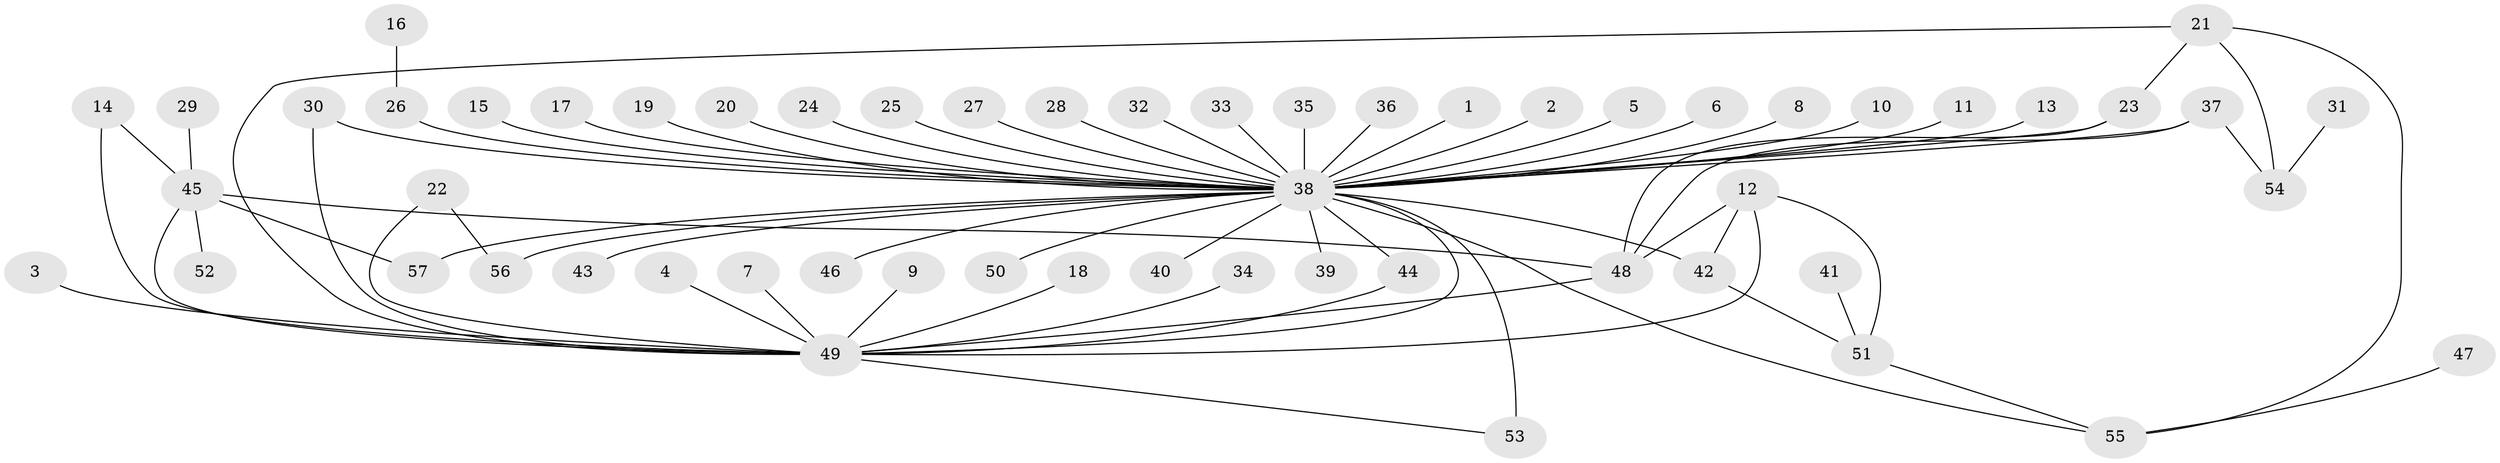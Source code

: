 // original degree distribution, {42: 0.008849557522123894, 1: 0.5486725663716814, 2: 0.3008849557522124, 3: 0.035398230088495575, 19: 0.008849557522123894, 6: 0.008849557522123894, 5: 0.035398230088495575, 8: 0.017699115044247787, 7: 0.008849557522123894, 4: 0.02654867256637168}
// Generated by graph-tools (version 1.1) at 2025/01/03/09/25 03:01:54]
// undirected, 57 vertices, 72 edges
graph export_dot {
graph [start="1"]
  node [color=gray90,style=filled];
  1;
  2;
  3;
  4;
  5;
  6;
  7;
  8;
  9;
  10;
  11;
  12;
  13;
  14;
  15;
  16;
  17;
  18;
  19;
  20;
  21;
  22;
  23;
  24;
  25;
  26;
  27;
  28;
  29;
  30;
  31;
  32;
  33;
  34;
  35;
  36;
  37;
  38;
  39;
  40;
  41;
  42;
  43;
  44;
  45;
  46;
  47;
  48;
  49;
  50;
  51;
  52;
  53;
  54;
  55;
  56;
  57;
  1 -- 38 [weight=1.0];
  2 -- 38 [weight=1.0];
  3 -- 49 [weight=1.0];
  4 -- 49 [weight=1.0];
  5 -- 38 [weight=1.0];
  6 -- 38 [weight=1.0];
  7 -- 49 [weight=1.0];
  8 -- 38 [weight=1.0];
  9 -- 49 [weight=1.0];
  10 -- 38 [weight=1.0];
  11 -- 38 [weight=1.0];
  12 -- 42 [weight=1.0];
  12 -- 48 [weight=1.0];
  12 -- 49 [weight=1.0];
  12 -- 51 [weight=1.0];
  13 -- 38 [weight=1.0];
  14 -- 45 [weight=1.0];
  14 -- 49 [weight=1.0];
  15 -- 38 [weight=1.0];
  16 -- 26 [weight=1.0];
  17 -- 38 [weight=1.0];
  18 -- 49 [weight=1.0];
  19 -- 38 [weight=1.0];
  20 -- 38 [weight=1.0];
  21 -- 23 [weight=1.0];
  21 -- 49 [weight=1.0];
  21 -- 54 [weight=1.0];
  21 -- 55 [weight=1.0];
  22 -- 49 [weight=1.0];
  22 -- 56 [weight=1.0];
  23 -- 38 [weight=2.0];
  23 -- 48 [weight=1.0];
  24 -- 38 [weight=1.0];
  25 -- 38 [weight=1.0];
  26 -- 38 [weight=1.0];
  27 -- 38 [weight=1.0];
  28 -- 38 [weight=1.0];
  29 -- 45 [weight=1.0];
  30 -- 38 [weight=1.0];
  30 -- 49 [weight=1.0];
  31 -- 54 [weight=1.0];
  32 -- 38 [weight=1.0];
  33 -- 38 [weight=1.0];
  34 -- 49 [weight=1.0];
  35 -- 38 [weight=1.0];
  36 -- 38 [weight=1.0];
  37 -- 38 [weight=1.0];
  37 -- 48 [weight=1.0];
  37 -- 54 [weight=1.0];
  38 -- 39 [weight=1.0];
  38 -- 40 [weight=1.0];
  38 -- 42 [weight=1.0];
  38 -- 43 [weight=1.0];
  38 -- 44 [weight=1.0];
  38 -- 46 [weight=1.0];
  38 -- 49 [weight=1.0];
  38 -- 50 [weight=1.0];
  38 -- 53 [weight=2.0];
  38 -- 55 [weight=1.0];
  38 -- 56 [weight=2.0];
  38 -- 57 [weight=1.0];
  41 -- 51 [weight=1.0];
  42 -- 51 [weight=1.0];
  44 -- 49 [weight=1.0];
  45 -- 48 [weight=1.0];
  45 -- 49 [weight=1.0];
  45 -- 52 [weight=1.0];
  45 -- 57 [weight=1.0];
  47 -- 55 [weight=1.0];
  48 -- 49 [weight=1.0];
  49 -- 53 [weight=1.0];
  51 -- 55 [weight=1.0];
}
